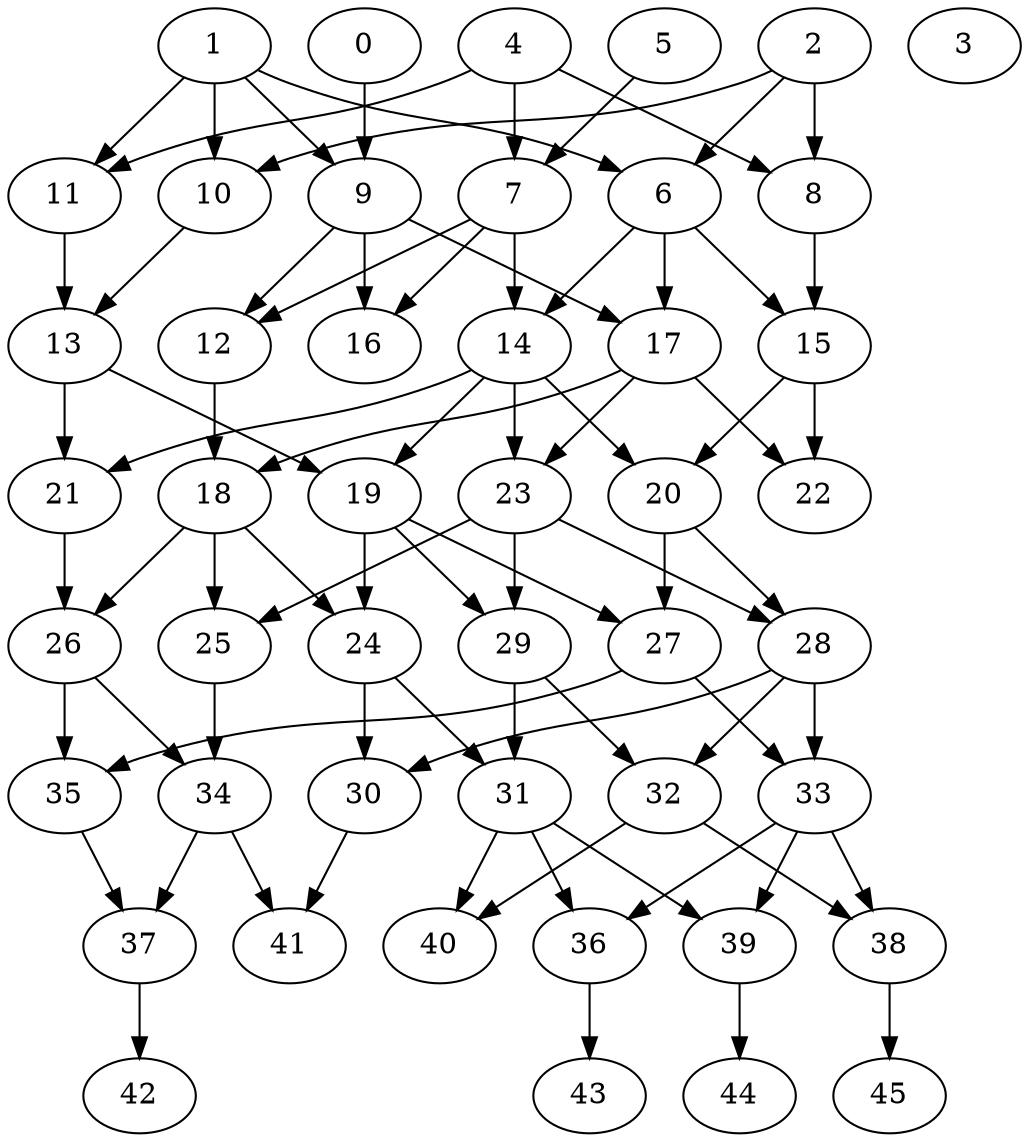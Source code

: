strict digraph "" {
	0	[layer=1];
	9	[layer=2];
	0 -> 9;
	1	[layer=1];
	6	[layer=2];
	1 -> 6;
	1 -> 9;
	10	[layer=2];
	1 -> 10;
	11	[layer=2];
	1 -> 11;
	2	[layer=1];
	2 -> 6;
	8	[layer=2];
	2 -> 8;
	2 -> 10;
	3	[layer=1];
	4	[layer=1];
	7	[layer=2];
	4 -> 7;
	4 -> 8;
	4 -> 11;
	5	[layer=1];
	5 -> 7;
	14	[layer=3];
	6 -> 14;
	15	[layer=3];
	6 -> 15;
	17	[layer=3];
	6 -> 17;
	12	[layer=3];
	7 -> 12;
	7 -> 14;
	16	[layer=3];
	7 -> 16;
	8 -> 15;
	9 -> 12;
	9 -> 16;
	9 -> 17;
	13	[layer=3];
	10 -> 13;
	11 -> 13;
	18	[layer=4];
	12 -> 18;
	19	[layer=4];
	13 -> 19;
	21	[layer=4];
	13 -> 21;
	14 -> 19;
	20	[layer=4];
	14 -> 20;
	14 -> 21;
	23	[layer=4];
	14 -> 23;
	15 -> 20;
	22	[layer=4];
	15 -> 22;
	17 -> 18;
	17 -> 22;
	17 -> 23;
	24	[layer=5];
	18 -> 24;
	25	[layer=5];
	18 -> 25;
	26	[layer=5];
	18 -> 26;
	19 -> 24;
	27	[layer=5];
	19 -> 27;
	29	[layer=5];
	19 -> 29;
	20 -> 27;
	28	[layer=5];
	20 -> 28;
	21 -> 26;
	23 -> 25;
	23 -> 28;
	23 -> 29;
	30	[layer=6];
	24 -> 30;
	31	[layer=6];
	24 -> 31;
	34	[layer=6];
	25 -> 34;
	26 -> 34;
	35	[layer=6];
	26 -> 35;
	33	[layer=6];
	27 -> 33;
	27 -> 35;
	28 -> 30;
	32	[layer=6];
	28 -> 32;
	28 -> 33;
	29 -> 31;
	29 -> 32;
	41	[layer=7];
	30 -> 41;
	36	[layer=7];
	31 -> 36;
	39	[layer=7];
	31 -> 39;
	40	[layer=7];
	31 -> 40;
	38	[layer=7];
	32 -> 38;
	32 -> 40;
	33 -> 36;
	33 -> 38;
	33 -> 39;
	37	[layer=7];
	34 -> 37;
	34 -> 41;
	35 -> 37;
	43	[layer=8];
	36 -> 43;
	42	[layer=8];
	37 -> 42;
	45	[layer=8];
	38 -> 45;
	44	[layer=8];
	39 -> 44;
}
